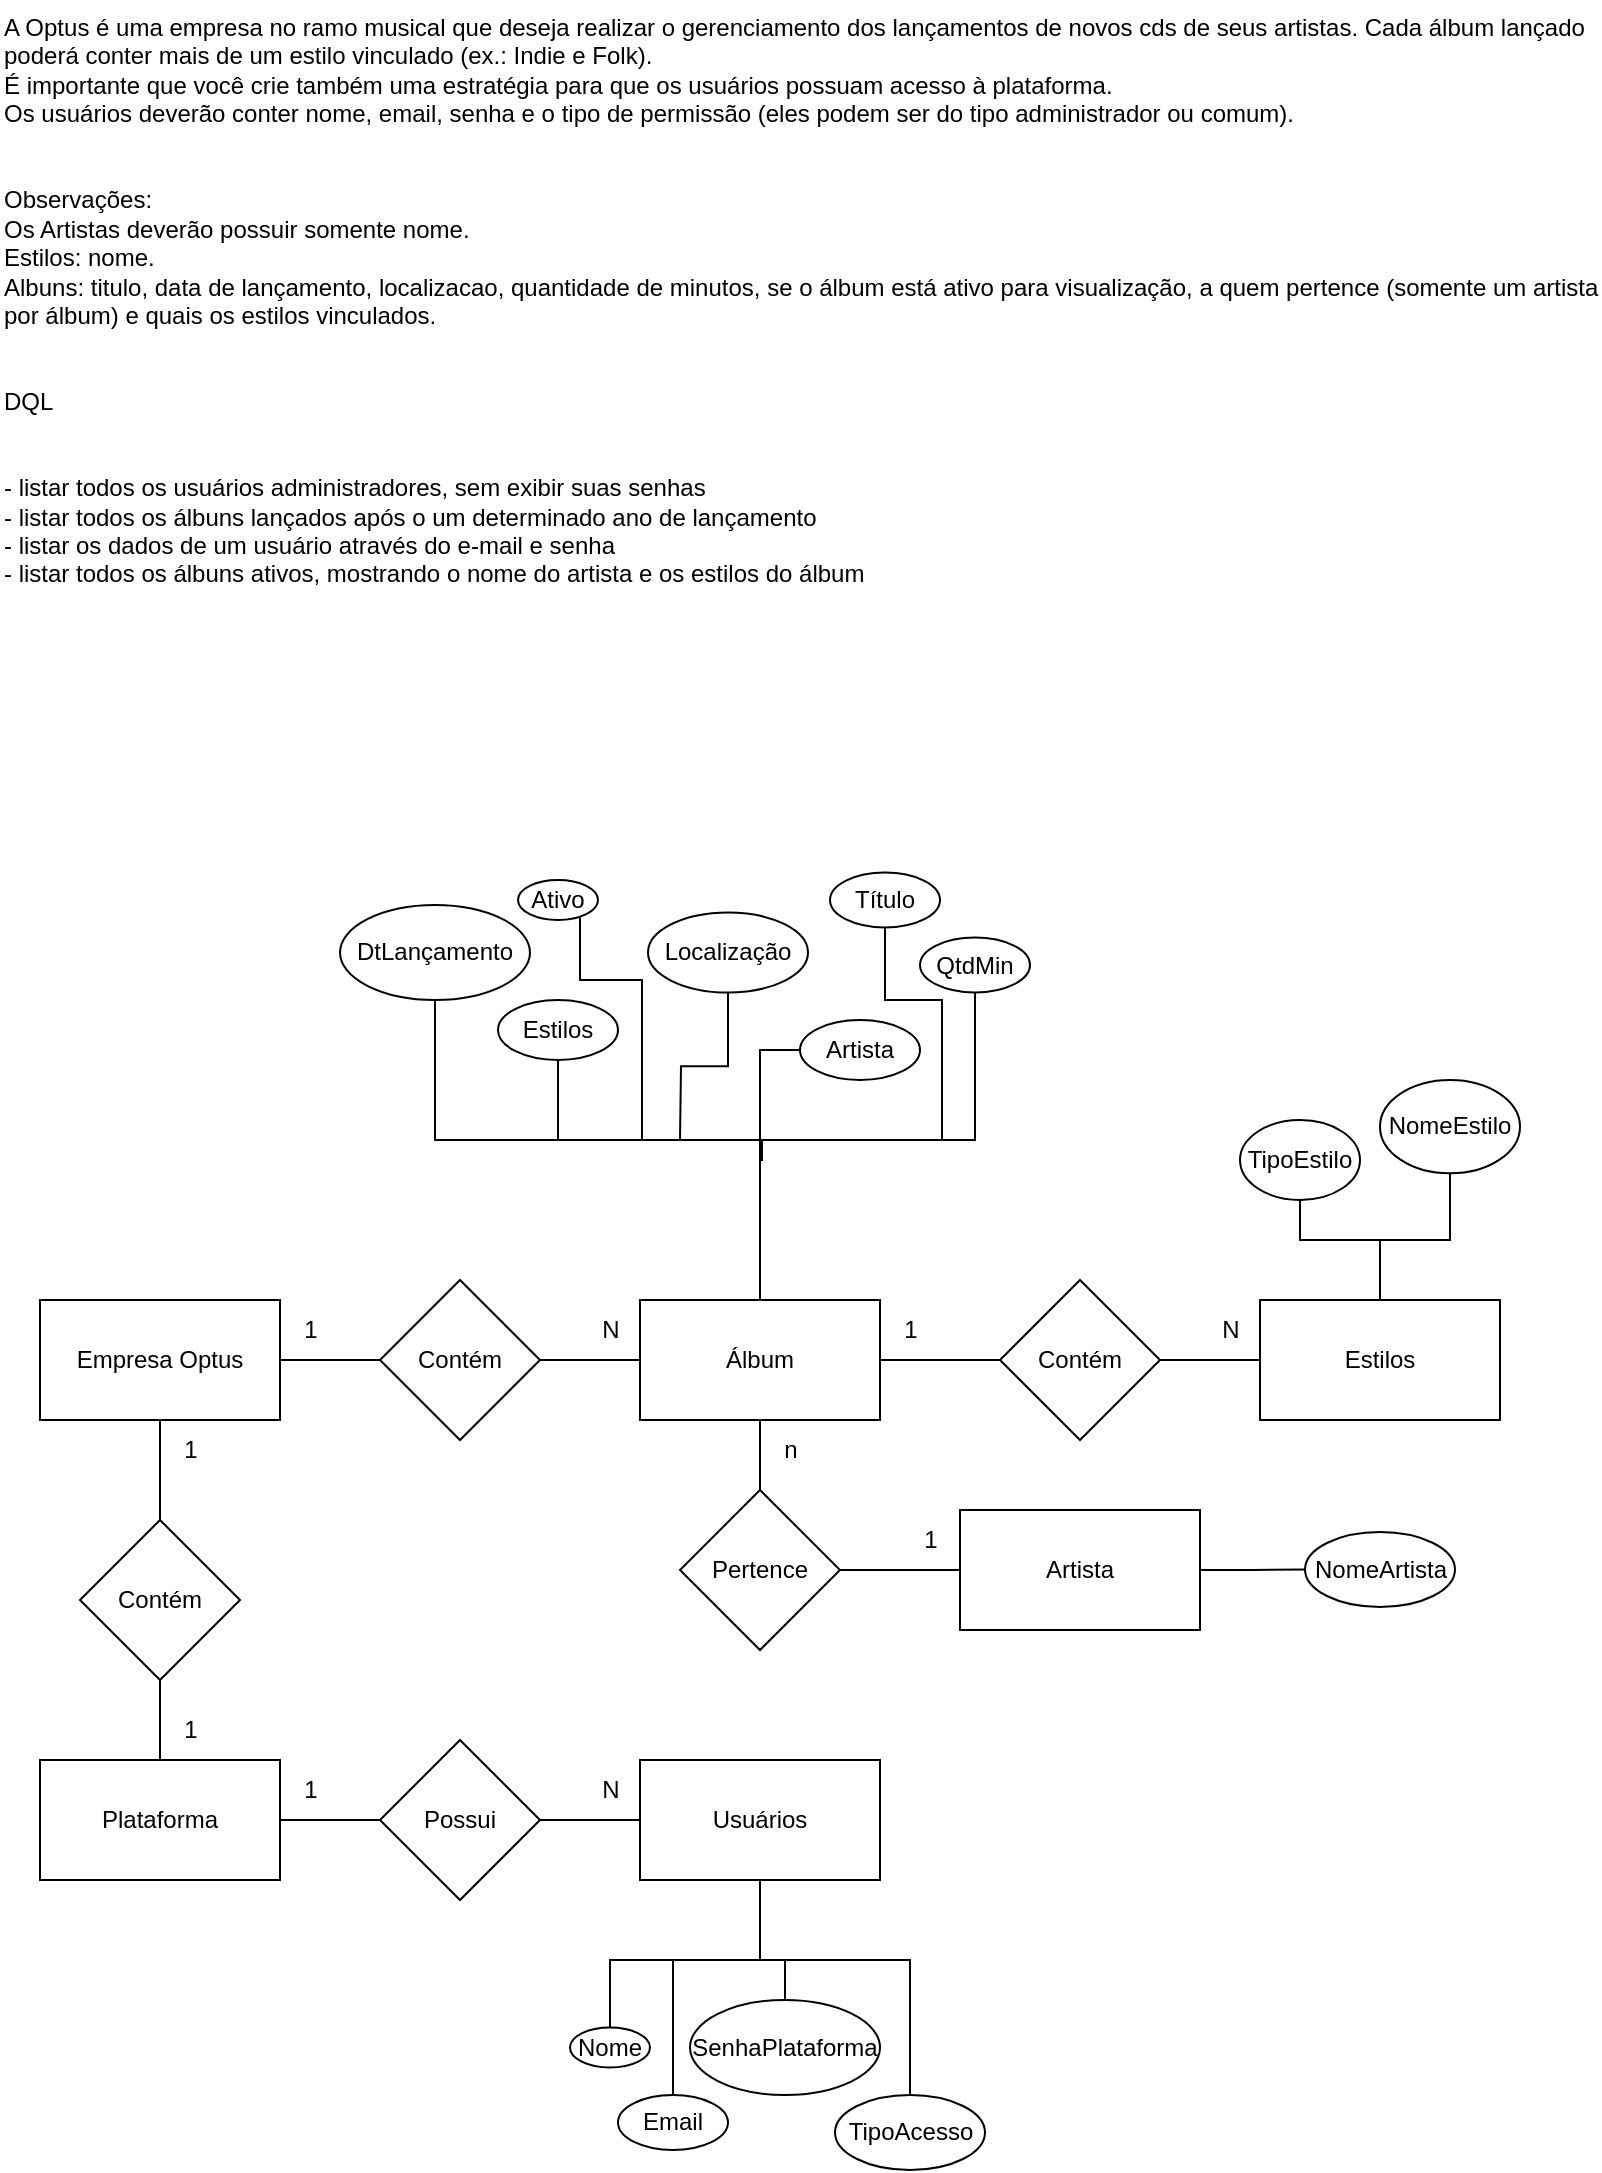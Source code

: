 <mxfile version="21.6.5" type="device">
  <diagram name="Página-1" id="QomRWd0wZxs7fis1UeSh">
    <mxGraphModel dx="1235" dy="1853" grid="1" gridSize="10" guides="1" tooltips="1" connect="1" arrows="1" fold="1" page="1" pageScale="1" pageWidth="827" pageHeight="1169" math="0" shadow="0">
      <root>
        <mxCell id="0" />
        <mxCell id="1" parent="0" />
        <mxCell id="_g_iI0GxDZGwM10YY0Ma-1" value="A Optus é uma empresa no ramo musical que deseja realizar o gerenciamento dos lançamentos de novos cds de seus artistas. Cada álbum lançado poderá conter mais de um estilo vinculado (ex.: Indie e Folk).&#xa;É importante que você crie também uma estratégia para que os usuários possuam acesso à plataforma.&#xa;Os usuários deverão conter nome, email, senha e o tipo de permissão (eles podem ser do tipo administrador ou comum).&#xa;&#xa;&#xa;Observações:&#xa;Os Artistas deverão possuir somente nome.&#xa;Estilos: nome.&#xa;Albuns: titulo, data de lançamento, localizacao, quantidade de minutos, se o álbum está ativo para visualização, a quem pertence (somente um artista por álbum) e quais os estilos vinculados.&#xa;&#xa;&#xa;DQL&#xa;&#xa;&#xa;- listar todos os usuários administradores, sem exibir suas senhas&#xa;- listar todos os álbuns lançados após o um determinado ano de lançamento&#xa;- listar os dados de um usuário através do e-mail e senha&#xa;- listar todos os álbuns ativos, mostrando o nome do artista e os estilos do álbum" style="text;whiteSpace=wrap;" vertex="1" parent="1">
          <mxGeometry x="50" y="-200" width="800" height="310" as="geometry" />
        </mxCell>
        <mxCell id="_g_iI0GxDZGwM10YY0Ma-4" value="" style="edgeStyle=orthogonalEdgeStyle;rounded=0;orthogonalLoop=1;jettySize=auto;html=1;endArrow=none;endFill=0;" edge="1" parent="1" source="_g_iI0GxDZGwM10YY0Ma-5" target="_g_iI0GxDZGwM10YY0Ma-3">
          <mxGeometry relative="1" as="geometry" />
        </mxCell>
        <mxCell id="_g_iI0GxDZGwM10YY0Ma-22" value="" style="edgeStyle=orthogonalEdgeStyle;rounded=0;orthogonalLoop=1;jettySize=auto;html=1;endArrow=none;endFill=0;" edge="1" parent="1" source="_g_iI0GxDZGwM10YY0Ma-2" target="_g_iI0GxDZGwM10YY0Ma-21">
          <mxGeometry relative="1" as="geometry" />
        </mxCell>
        <mxCell id="_g_iI0GxDZGwM10YY0Ma-2" value="Empresa Optus" style="rounded=0;whiteSpace=wrap;html=1;" vertex="1" parent="1">
          <mxGeometry x="70" y="450" width="120" height="60" as="geometry" />
        </mxCell>
        <mxCell id="_g_iI0GxDZGwM10YY0Ma-9" value="" style="edgeStyle=orthogonalEdgeStyle;rounded=0;orthogonalLoop=1;jettySize=auto;html=1;endArrow=none;endFill=0;" edge="1" parent="1" source="_g_iI0GxDZGwM10YY0Ma-3" target="_g_iI0GxDZGwM10YY0Ma-8">
          <mxGeometry relative="1" as="geometry" />
        </mxCell>
        <mxCell id="_g_iI0GxDZGwM10YY0Ma-33" value="" style="edgeStyle=orthogonalEdgeStyle;rounded=0;orthogonalLoop=1;jettySize=auto;html=1;endArrow=none;endFill=0;" edge="1" parent="1" source="_g_iI0GxDZGwM10YY0Ma-3" target="_g_iI0GxDZGwM10YY0Ma-32">
          <mxGeometry relative="1" as="geometry" />
        </mxCell>
        <mxCell id="_g_iI0GxDZGwM10YY0Ma-56" style="edgeStyle=orthogonalEdgeStyle;rounded=0;orthogonalLoop=1;jettySize=auto;html=1;endArrow=none;endFill=0;" edge="1" parent="1" source="_g_iI0GxDZGwM10YY0Ma-3">
          <mxGeometry relative="1" as="geometry">
            <mxPoint x="430" y="360" as="targetPoint" />
          </mxGeometry>
        </mxCell>
        <mxCell id="_g_iI0GxDZGwM10YY0Ma-3" value="Álbum" style="whiteSpace=wrap;html=1;rounded=0;" vertex="1" parent="1">
          <mxGeometry x="370" y="450" width="120" height="60" as="geometry" />
        </mxCell>
        <mxCell id="_g_iI0GxDZGwM10YY0Ma-6" value="" style="edgeStyle=orthogonalEdgeStyle;rounded=0;orthogonalLoop=1;jettySize=auto;html=1;endArrow=none;endFill=0;" edge="1" parent="1" source="_g_iI0GxDZGwM10YY0Ma-2" target="_g_iI0GxDZGwM10YY0Ma-5">
          <mxGeometry relative="1" as="geometry">
            <mxPoint x="410" y="450" as="sourcePoint" />
            <mxPoint x="410" y="650" as="targetPoint" />
          </mxGeometry>
        </mxCell>
        <mxCell id="_g_iI0GxDZGwM10YY0Ma-5" value="Contém" style="rhombus;whiteSpace=wrap;html=1;" vertex="1" parent="1">
          <mxGeometry x="240" y="440" width="80" height="80" as="geometry" />
        </mxCell>
        <mxCell id="_g_iI0GxDZGwM10YY0Ma-13" value="" style="edgeStyle=orthogonalEdgeStyle;rounded=0;orthogonalLoop=1;jettySize=auto;html=1;endArrow=none;endFill=0;" edge="1" parent="1" source="_g_iI0GxDZGwM10YY0Ma-8" target="_g_iI0GxDZGwM10YY0Ma-12">
          <mxGeometry relative="1" as="geometry">
            <Array as="points">
              <mxPoint x="740" y="420" />
              <mxPoint x="775" y="420" />
            </Array>
          </mxGeometry>
        </mxCell>
        <mxCell id="_g_iI0GxDZGwM10YY0Ma-8" value="Estilos" style="rounded=0;whiteSpace=wrap;html=1;" vertex="1" parent="1">
          <mxGeometry x="680" y="450" width="120" height="60" as="geometry" />
        </mxCell>
        <mxCell id="_g_iI0GxDZGwM10YY0Ma-10" value="Contém" style="rhombus;whiteSpace=wrap;html=1;" vertex="1" parent="1">
          <mxGeometry x="550" y="440" width="80" height="80" as="geometry" />
        </mxCell>
        <mxCell id="_g_iI0GxDZGwM10YY0Ma-15" style="edgeStyle=orthogonalEdgeStyle;rounded=0;orthogonalLoop=1;jettySize=auto;html=1;endArrow=none;endFill=0;" edge="1" parent="1" source="_g_iI0GxDZGwM10YY0Ma-11">
          <mxGeometry relative="1" as="geometry">
            <mxPoint x="740" y="420" as="targetPoint" />
            <Array as="points">
              <mxPoint x="700" y="420" />
              <mxPoint x="740" y="420" />
            </Array>
          </mxGeometry>
        </mxCell>
        <mxCell id="_g_iI0GxDZGwM10YY0Ma-11" value="TipoEstilo" style="ellipse;whiteSpace=wrap;html=1;" vertex="1" parent="1">
          <mxGeometry x="670" y="360.0" width="60" height="40" as="geometry" />
        </mxCell>
        <mxCell id="_g_iI0GxDZGwM10YY0Ma-12" value="NomeEstilo" style="ellipse;whiteSpace=wrap;html=1;" vertex="1" parent="1">
          <mxGeometry x="740" y="340" width="70" height="46.67" as="geometry" />
        </mxCell>
        <mxCell id="_g_iI0GxDZGwM10YY0Ma-17" value="1" style="text;html=1;align=center;verticalAlign=middle;resizable=0;points=[];autosize=1;strokeColor=none;fillColor=none;" vertex="1" parent="1">
          <mxGeometry x="190" y="450" width="30" height="30" as="geometry" />
        </mxCell>
        <mxCell id="_g_iI0GxDZGwM10YY0Ma-18" value="N" style="text;html=1;align=center;verticalAlign=middle;resizable=0;points=[];autosize=1;strokeColor=none;fillColor=none;" vertex="1" parent="1">
          <mxGeometry x="340" y="450" width="30" height="30" as="geometry" />
        </mxCell>
        <mxCell id="_g_iI0GxDZGwM10YY0Ma-19" value="1" style="text;html=1;align=center;verticalAlign=middle;resizable=0;points=[];autosize=1;strokeColor=none;fillColor=none;" vertex="1" parent="1">
          <mxGeometry x="490" y="450" width="30" height="30" as="geometry" />
        </mxCell>
        <mxCell id="_g_iI0GxDZGwM10YY0Ma-20" value="N" style="text;html=1;align=center;verticalAlign=middle;resizable=0;points=[];autosize=1;strokeColor=none;fillColor=none;" vertex="1" parent="1">
          <mxGeometry x="650" y="450" width="30" height="30" as="geometry" />
        </mxCell>
        <mxCell id="_g_iI0GxDZGwM10YY0Ma-27" value="" style="edgeStyle=orthogonalEdgeStyle;rounded=0;orthogonalLoop=1;jettySize=auto;html=1;endArrow=none;endFill=0;" edge="1" parent="1" source="_g_iI0GxDZGwM10YY0Ma-21" target="_g_iI0GxDZGwM10YY0Ma-26">
          <mxGeometry relative="1" as="geometry" />
        </mxCell>
        <mxCell id="_g_iI0GxDZGwM10YY0Ma-21" value="Plataforma" style="whiteSpace=wrap;html=1;rounded=0;" vertex="1" parent="1">
          <mxGeometry x="70" y="680" width="120" height="60" as="geometry" />
        </mxCell>
        <mxCell id="_g_iI0GxDZGwM10YY0Ma-23" value="Contém" style="rhombus;whiteSpace=wrap;html=1;" vertex="1" parent="1">
          <mxGeometry x="90" y="560" width="80" height="80" as="geometry" />
        </mxCell>
        <mxCell id="_g_iI0GxDZGwM10YY0Ma-24" value="1" style="text;html=1;align=center;verticalAlign=middle;resizable=0;points=[];autosize=1;strokeColor=none;fillColor=none;" vertex="1" parent="1">
          <mxGeometry x="130" y="510" width="30" height="30" as="geometry" />
        </mxCell>
        <mxCell id="_g_iI0GxDZGwM10YY0Ma-25" value="1" style="text;html=1;align=center;verticalAlign=middle;resizable=0;points=[];autosize=1;strokeColor=none;fillColor=none;" vertex="1" parent="1">
          <mxGeometry x="130" y="650" width="30" height="30" as="geometry" />
        </mxCell>
        <mxCell id="_g_iI0GxDZGwM10YY0Ma-29" value="" style="edgeStyle=orthogonalEdgeStyle;rounded=0;orthogonalLoop=1;jettySize=auto;html=1;endArrow=none;endFill=0;" edge="1" parent="1" source="_g_iI0GxDZGwM10YY0Ma-26" target="_g_iI0GxDZGwM10YY0Ma-28">
          <mxGeometry relative="1" as="geometry" />
        </mxCell>
        <mxCell id="_g_iI0GxDZGwM10YY0Ma-26" value="Possui" style="rhombus;whiteSpace=wrap;html=1;rounded=0;" vertex="1" parent="1">
          <mxGeometry x="240" y="670" width="80" height="80" as="geometry" />
        </mxCell>
        <mxCell id="_g_iI0GxDZGwM10YY0Ma-44" value="" style="edgeStyle=orthogonalEdgeStyle;rounded=0;orthogonalLoop=1;jettySize=auto;html=1;endArrow=none;endFill=0;" edge="1" parent="1" source="_g_iI0GxDZGwM10YY0Ma-28">
          <mxGeometry relative="1" as="geometry">
            <mxPoint x="430" y="780" as="targetPoint" />
          </mxGeometry>
        </mxCell>
        <mxCell id="_g_iI0GxDZGwM10YY0Ma-28" value="Usuários" style="whiteSpace=wrap;html=1;rounded=0;" vertex="1" parent="1">
          <mxGeometry x="370" y="680" width="120" height="60" as="geometry" />
        </mxCell>
        <mxCell id="_g_iI0GxDZGwM10YY0Ma-30" value="1" style="text;html=1;align=center;verticalAlign=middle;resizable=0;points=[];autosize=1;strokeColor=none;fillColor=none;" vertex="1" parent="1">
          <mxGeometry x="190" y="680" width="30" height="30" as="geometry" />
        </mxCell>
        <mxCell id="_g_iI0GxDZGwM10YY0Ma-31" value="N" style="text;html=1;align=center;verticalAlign=middle;resizable=0;points=[];autosize=1;strokeColor=none;fillColor=none;" vertex="1" parent="1">
          <mxGeometry x="340" y="680" width="30" height="30" as="geometry" />
        </mxCell>
        <mxCell id="_g_iI0GxDZGwM10YY0Ma-35" value="" style="edgeStyle=orthogonalEdgeStyle;rounded=0;orthogonalLoop=1;jettySize=auto;html=1;endArrow=none;endFill=0;" edge="1" parent="1" source="_g_iI0GxDZGwM10YY0Ma-32" target="_g_iI0GxDZGwM10YY0Ma-34">
          <mxGeometry relative="1" as="geometry" />
        </mxCell>
        <mxCell id="_g_iI0GxDZGwM10YY0Ma-32" value="Pertence" style="rhombus;whiteSpace=wrap;html=1;rounded=0;" vertex="1" parent="1">
          <mxGeometry x="390" y="545" width="80" height="80" as="geometry" />
        </mxCell>
        <mxCell id="_g_iI0GxDZGwM10YY0Ma-37" value="" style="edgeStyle=orthogonalEdgeStyle;rounded=0;orthogonalLoop=1;jettySize=auto;html=1;endArrow=none;endFill=0;" edge="1" parent="1" source="_g_iI0GxDZGwM10YY0Ma-34" target="_g_iI0GxDZGwM10YY0Ma-36">
          <mxGeometry relative="1" as="geometry" />
        </mxCell>
        <mxCell id="_g_iI0GxDZGwM10YY0Ma-34" value="Artista" style="whiteSpace=wrap;html=1;rounded=0;" vertex="1" parent="1">
          <mxGeometry x="530" y="555" width="120" height="60" as="geometry" />
        </mxCell>
        <mxCell id="_g_iI0GxDZGwM10YY0Ma-36" value="NomeArtista" style="ellipse;whiteSpace=wrap;html=1;rounded=0;" vertex="1" parent="1">
          <mxGeometry x="702.5" y="566" width="75" height="37.5" as="geometry" />
        </mxCell>
        <mxCell id="_g_iI0GxDZGwM10YY0Ma-38" value="1" style="text;html=1;align=center;verticalAlign=middle;resizable=0;points=[];autosize=1;strokeColor=none;fillColor=none;" vertex="1" parent="1">
          <mxGeometry x="500" y="555" width="30" height="30" as="geometry" />
        </mxCell>
        <mxCell id="_g_iI0GxDZGwM10YY0Ma-39" value="n" style="text;html=1;align=center;verticalAlign=middle;resizable=0;points=[];autosize=1;strokeColor=none;fillColor=none;" vertex="1" parent="1">
          <mxGeometry x="430" y="510" width="30" height="30" as="geometry" />
        </mxCell>
        <mxCell id="_g_iI0GxDZGwM10YY0Ma-45" style="edgeStyle=orthogonalEdgeStyle;rounded=0;orthogonalLoop=1;jettySize=auto;html=1;endArrow=none;endFill=0;" edge="1" parent="1" source="_g_iI0GxDZGwM10YY0Ma-40">
          <mxGeometry relative="1" as="geometry">
            <mxPoint x="430" y="780" as="targetPoint" />
            <Array as="points">
              <mxPoint x="355" y="780" />
              <mxPoint x="431" y="780" />
            </Array>
          </mxGeometry>
        </mxCell>
        <mxCell id="_g_iI0GxDZGwM10YY0Ma-40" value="Nome" style="ellipse;whiteSpace=wrap;html=1;rounded=0;" vertex="1" parent="1">
          <mxGeometry x="335" y="813.75" width="40" height="20" as="geometry" />
        </mxCell>
        <mxCell id="_g_iI0GxDZGwM10YY0Ma-46" style="edgeStyle=orthogonalEdgeStyle;rounded=0;orthogonalLoop=1;jettySize=auto;html=1;endArrow=none;endFill=0;" edge="1" parent="1" source="_g_iI0GxDZGwM10YY0Ma-41">
          <mxGeometry relative="1" as="geometry">
            <mxPoint x="430" y="780" as="targetPoint" />
          </mxGeometry>
        </mxCell>
        <mxCell id="_g_iI0GxDZGwM10YY0Ma-41" value="SenhaPlataforma" style="ellipse;whiteSpace=wrap;html=1;rounded=0;" vertex="1" parent="1">
          <mxGeometry x="395" y="800" width="95" height="47.5" as="geometry" />
        </mxCell>
        <mxCell id="_g_iI0GxDZGwM10YY0Ma-48" style="edgeStyle=orthogonalEdgeStyle;rounded=0;orthogonalLoop=1;jettySize=auto;html=1;endArrow=none;endFill=0;" edge="1" parent="1" source="_g_iI0GxDZGwM10YY0Ma-42">
          <mxGeometry relative="1" as="geometry">
            <mxPoint x="386.5" y="780" as="targetPoint" />
          </mxGeometry>
        </mxCell>
        <mxCell id="_g_iI0GxDZGwM10YY0Ma-42" value="Email" style="ellipse;whiteSpace=wrap;html=1;rounded=0;" vertex="1" parent="1">
          <mxGeometry x="359" y="847.5" width="55" height="27.5" as="geometry" />
        </mxCell>
        <mxCell id="_g_iI0GxDZGwM10YY0Ma-47" style="edgeStyle=orthogonalEdgeStyle;rounded=0;orthogonalLoop=1;jettySize=auto;html=1;endArrow=none;endFill=0;" edge="1" parent="1" source="_g_iI0GxDZGwM10YY0Ma-43">
          <mxGeometry relative="1" as="geometry">
            <mxPoint x="440" y="780" as="targetPoint" />
            <Array as="points">
              <mxPoint x="505" y="780" />
            </Array>
          </mxGeometry>
        </mxCell>
        <mxCell id="_g_iI0GxDZGwM10YY0Ma-43" value="TipoAcesso" style="ellipse;whiteSpace=wrap;html=1;rounded=0;" vertex="1" parent="1">
          <mxGeometry x="467.5" y="847.5" width="75" height="37.5" as="geometry" />
        </mxCell>
        <mxCell id="_g_iI0GxDZGwM10YY0Ma-61" style="edgeStyle=orthogonalEdgeStyle;rounded=0;orthogonalLoop=1;jettySize=auto;html=1;endArrow=none;endFill=0;" edge="1" parent="1" source="_g_iI0GxDZGwM10YY0Ma-49">
          <mxGeometry relative="1" as="geometry">
            <mxPoint x="520" y="370" as="targetPoint" />
            <Array as="points">
              <mxPoint x="493" y="300" />
              <mxPoint x="521" y="300" />
            </Array>
          </mxGeometry>
        </mxCell>
        <mxCell id="_g_iI0GxDZGwM10YY0Ma-49" value="Título" style="ellipse;whiteSpace=wrap;html=1;rounded=0;" vertex="1" parent="1">
          <mxGeometry x="465" y="236.25" width="55" height="27.5" as="geometry" />
        </mxCell>
        <mxCell id="_g_iI0GxDZGwM10YY0Ma-63" style="edgeStyle=orthogonalEdgeStyle;rounded=0;orthogonalLoop=1;jettySize=auto;html=1;endArrow=none;endFill=0;" edge="1" parent="1" source="_g_iI0GxDZGwM10YY0Ma-50">
          <mxGeometry relative="1" as="geometry">
            <mxPoint x="330" y="370" as="targetPoint" />
            <Array as="points">
              <mxPoint x="268" y="370" />
            </Array>
          </mxGeometry>
        </mxCell>
        <mxCell id="_g_iI0GxDZGwM10YY0Ma-50" value="DtLançamento" style="ellipse;whiteSpace=wrap;html=1;rounded=0;" vertex="1" parent="1">
          <mxGeometry x="220" y="252.5" width="95" height="47.5" as="geometry" />
        </mxCell>
        <mxCell id="_g_iI0GxDZGwM10YY0Ma-60" style="edgeStyle=orthogonalEdgeStyle;rounded=0;orthogonalLoop=1;jettySize=auto;html=1;endArrow=none;endFill=0;" edge="1" parent="1" source="_g_iI0GxDZGwM10YY0Ma-51">
          <mxGeometry relative="1" as="geometry">
            <mxPoint x="390" y="370" as="targetPoint" />
          </mxGeometry>
        </mxCell>
        <mxCell id="_g_iI0GxDZGwM10YY0Ma-51" value="Localização" style="ellipse;whiteSpace=wrap;html=1;rounded=0;" vertex="1" parent="1">
          <mxGeometry x="374" y="256.25" width="80" height="40" as="geometry" />
        </mxCell>
        <mxCell id="_g_iI0GxDZGwM10YY0Ma-59" style="edgeStyle=orthogonalEdgeStyle;rounded=0;orthogonalLoop=1;jettySize=auto;html=1;endArrow=none;endFill=0;" edge="1" parent="1" source="_g_iI0GxDZGwM10YY0Ma-52">
          <mxGeometry relative="1" as="geometry">
            <mxPoint x="430" y="380" as="targetPoint" />
            <Array as="points">
              <mxPoint x="538" y="370" />
              <mxPoint x="431" y="370" />
            </Array>
          </mxGeometry>
        </mxCell>
        <mxCell id="_g_iI0GxDZGwM10YY0Ma-52" value="QtdMin" style="ellipse;whiteSpace=wrap;html=1;rounded=0;" vertex="1" parent="1">
          <mxGeometry x="510" y="268.75" width="55" height="27.5" as="geometry" />
        </mxCell>
        <mxCell id="_g_iI0GxDZGwM10YY0Ma-62" style="edgeStyle=orthogonalEdgeStyle;rounded=0;orthogonalLoop=1;jettySize=auto;html=1;endArrow=none;endFill=0;" edge="1" parent="1" source="_g_iI0GxDZGwM10YY0Ma-53">
          <mxGeometry relative="1" as="geometry">
            <mxPoint x="370" y="370" as="targetPoint" />
            <Array as="points">
              <mxPoint x="340" y="290" />
              <mxPoint x="371" y="290" />
            </Array>
          </mxGeometry>
        </mxCell>
        <mxCell id="_g_iI0GxDZGwM10YY0Ma-53" value="Ativo" style="ellipse;whiteSpace=wrap;html=1;rounded=0;" vertex="1" parent="1">
          <mxGeometry x="309" y="240" width="40" height="20" as="geometry" />
        </mxCell>
        <mxCell id="_g_iI0GxDZGwM10YY0Ma-57" style="edgeStyle=orthogonalEdgeStyle;rounded=0;orthogonalLoop=1;jettySize=auto;html=1;endArrow=none;endFill=0;" edge="1" parent="1" source="_g_iI0GxDZGwM10YY0Ma-54">
          <mxGeometry relative="1" as="geometry">
            <mxPoint x="430" y="370" as="targetPoint" />
          </mxGeometry>
        </mxCell>
        <mxCell id="_g_iI0GxDZGwM10YY0Ma-54" value="Artista" style="ellipse;whiteSpace=wrap;html=1;rounded=0;" vertex="1" parent="1">
          <mxGeometry x="450" y="310" width="60" height="30" as="geometry" />
        </mxCell>
        <mxCell id="_g_iI0GxDZGwM10YY0Ma-58" style="edgeStyle=orthogonalEdgeStyle;rounded=0;orthogonalLoop=1;jettySize=auto;html=1;endArrow=none;endFill=0;" edge="1" parent="1" source="_g_iI0GxDZGwM10YY0Ma-55">
          <mxGeometry relative="1" as="geometry">
            <mxPoint x="430" y="380" as="targetPoint" />
            <Array as="points">
              <mxPoint x="329" y="370" />
              <mxPoint x="431" y="370" />
            </Array>
          </mxGeometry>
        </mxCell>
        <mxCell id="_g_iI0GxDZGwM10YY0Ma-55" value="Estilos" style="ellipse;whiteSpace=wrap;html=1;rounded=0;" vertex="1" parent="1">
          <mxGeometry x="299" y="300" width="60" height="30" as="geometry" />
        </mxCell>
      </root>
    </mxGraphModel>
  </diagram>
</mxfile>
